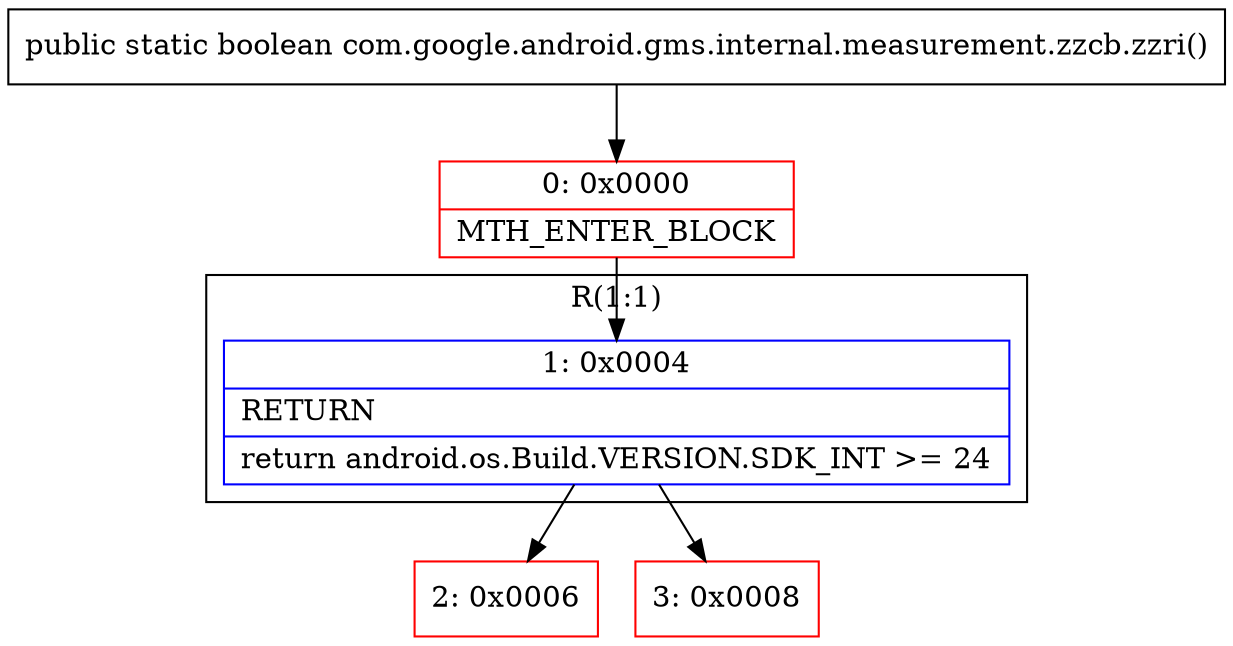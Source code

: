 digraph "CFG forcom.google.android.gms.internal.measurement.zzcb.zzri()Z" {
subgraph cluster_Region_1564169289 {
label = "R(1:1)";
node [shape=record,color=blue];
Node_1 [shape=record,label="{1\:\ 0x0004|RETURN\l|return android.os.Build.VERSION.SDK_INT \>= 24\l}"];
}
Node_0 [shape=record,color=red,label="{0\:\ 0x0000|MTH_ENTER_BLOCK\l}"];
Node_2 [shape=record,color=red,label="{2\:\ 0x0006}"];
Node_3 [shape=record,color=red,label="{3\:\ 0x0008}"];
MethodNode[shape=record,label="{public static boolean com.google.android.gms.internal.measurement.zzcb.zzri() }"];
MethodNode -> Node_0;
Node_1 -> Node_2;
Node_1 -> Node_3;
Node_0 -> Node_1;
}

